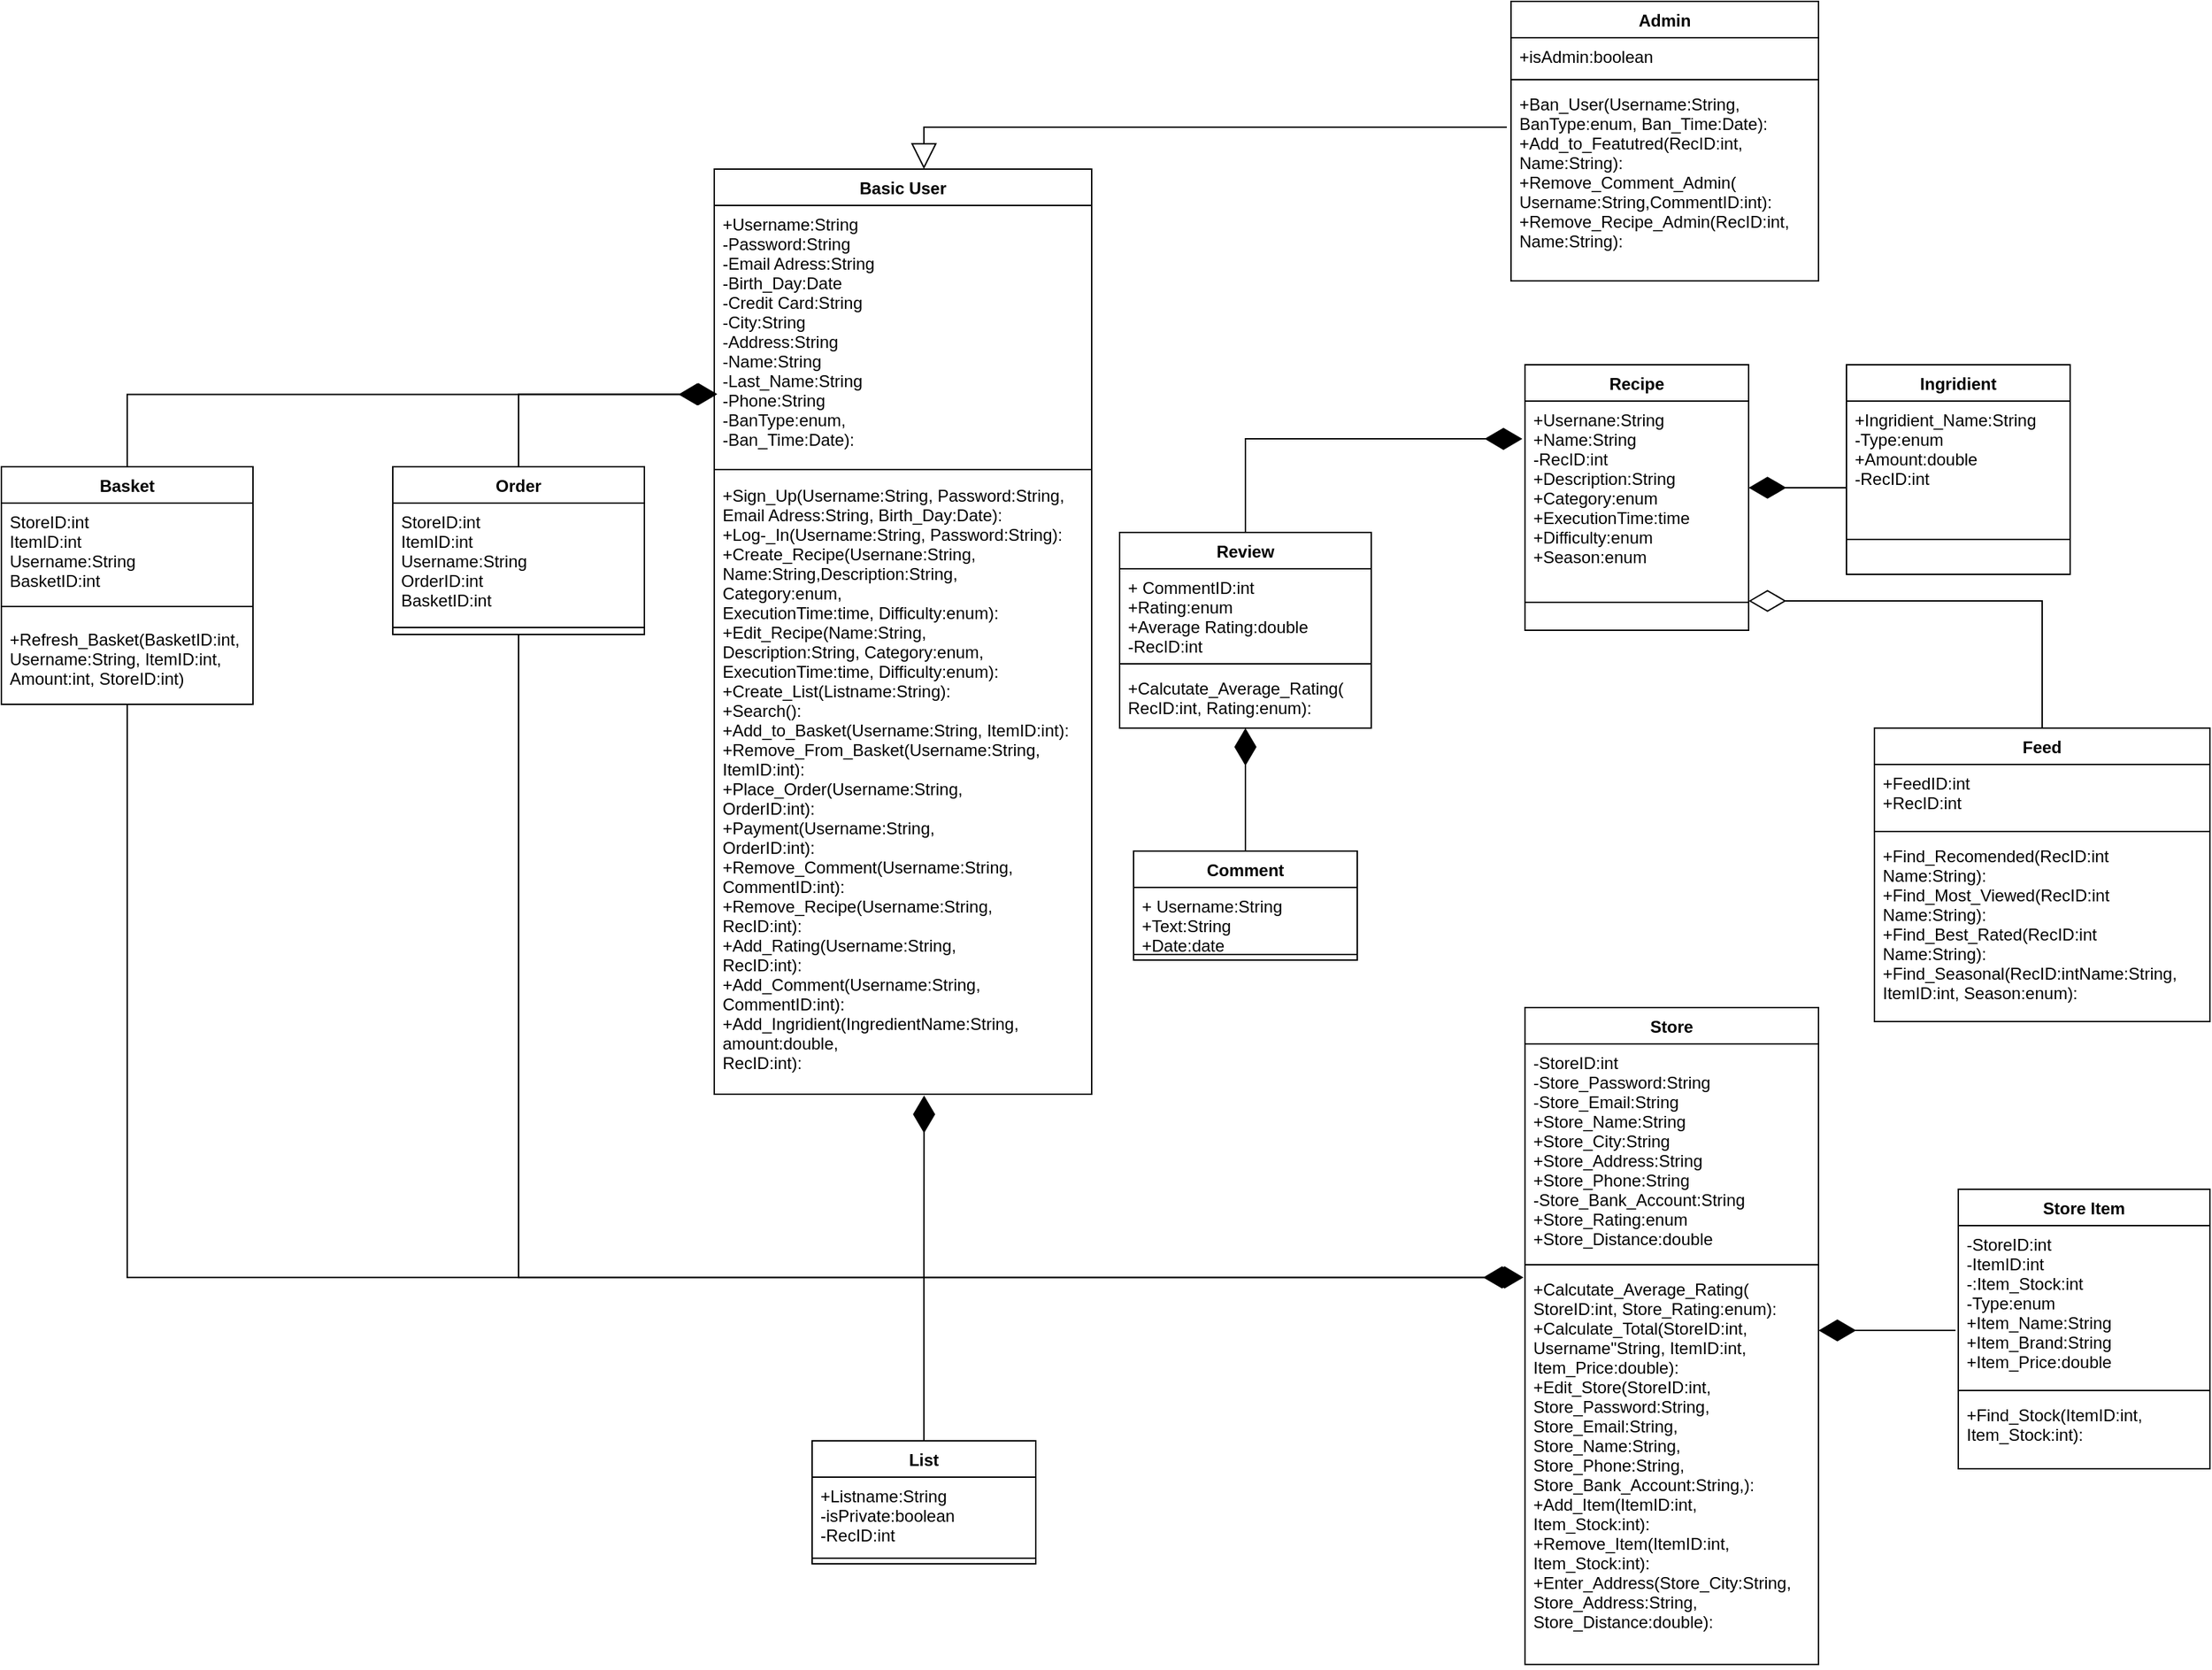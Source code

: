 <mxfile version="14.6.13" type="device"><diagram id="Hfy0e2FQMgPEiE2PTcXa" name="Page-1"><mxGraphModel dx="2249" dy="822" grid="1" gridSize="10" guides="1" tooltips="1" connect="1" arrows="1" fold="1" page="1" pageScale="1" pageWidth="827" pageHeight="1169" math="0" shadow="0"><root><mxCell id="0"/><mxCell id="1" parent="0"/><mxCell id="oPHHON9cTKwuJn2TiTGp-5" value="Basic User" style="swimlane;fontStyle=1;align=center;verticalAlign=top;childLayout=stackLayout;horizontal=1;startSize=26;horizontalStack=0;resizeParent=1;resizeParentMax=0;resizeLast=0;collapsible=1;marginBottom=0;" parent="1" vertex="1"><mxGeometry x="-250" y="210" width="270" height="662" as="geometry"/></mxCell><mxCell id="oPHHON9cTKwuJn2TiTGp-6" value="+Username:String &#10;-Password:String&#10;-Email Adress:String&#10;-Birth_Day:Date&#10;-Credit Card:String&#10;-City:String&#10;-Address:String&#10;-Name:String&#10;-Last_Name:String&#10;-Phone:String&#10;-BanType:enum, &#10;-Ban_Time:Date):" style="text;strokeColor=none;fillColor=none;align=left;verticalAlign=top;spacingLeft=4;spacingRight=4;overflow=hidden;rotatable=0;points=[[0,0.5],[1,0.5]];portConstraint=eastwest;" parent="oPHHON9cTKwuJn2TiTGp-5" vertex="1"><mxGeometry y="26" width="270" height="184" as="geometry"/></mxCell><mxCell id="oPHHON9cTKwuJn2TiTGp-7" value="" style="line;strokeWidth=1;fillColor=none;align=left;verticalAlign=middle;spacingTop=-1;spacingLeft=3;spacingRight=3;rotatable=0;labelPosition=right;points=[];portConstraint=eastwest;" parent="oPHHON9cTKwuJn2TiTGp-5" vertex="1"><mxGeometry y="210" width="270" height="10" as="geometry"/></mxCell><mxCell id="oPHHON9cTKwuJn2TiTGp-8" value="+Sign_Up(Username:String, Password:String, &#10;Email Adress:String, Birth_Day:Date):&#10;+Log-_In(Username:String, Password:String):&#10;+Create_Recipe(Usernane:String,&#10;Name:String,Description:String,&#10;Category:enum,&#10;ExecutionTime:time, Difficulty:enum): &#10;+Edit_Recipe(Name:String,&#10;Description:String, Category:enum,&#10;ExecutionTime:time, Difficulty:enum):&#10;+Create_List(Listname:String):&#10;+Search():&#10;+Add_to_Basket(Username:String, ItemID:int):&#10;+Remove_From_Basket(Username:String,&#10;ItemID:int):&#10;+Place_Order(Username:String,&#10;OrderID:int):&#10;+Payment(Username:String,&#10;OrderID:int):&#10;+Remove_Comment(Username:String,&#10;CommentID:int):&#10;+Remove_Recipe(Username:String,&#10;RecID:int):&#10;+Add_Rating(Username:String,&#10;RecID:int):&#10;+Add_Comment(Username:String,&#10;CommentID:int):&#10;+Add_Ingridient(IngredientName:String, &#10;amount:double,&#10;RecID:int):" style="text;strokeColor=none;fillColor=none;align=left;verticalAlign=top;spacingLeft=4;spacingRight=4;overflow=hidden;rotatable=0;points=[[0,0.5],[1,0.5]];portConstraint=eastwest;" parent="oPHHON9cTKwuJn2TiTGp-5" vertex="1"><mxGeometry y="220" width="270" height="442" as="geometry"/></mxCell><mxCell id="oPHHON9cTKwuJn2TiTGp-13" value="Admin" style="swimlane;fontStyle=1;align=center;verticalAlign=top;childLayout=stackLayout;horizontal=1;startSize=26;horizontalStack=0;resizeParent=1;resizeParentMax=0;resizeLast=0;collapsible=1;marginBottom=0;" parent="1" vertex="1"><mxGeometry x="320" y="90" width="220" height="200" as="geometry"/></mxCell><mxCell id="oPHHON9cTKwuJn2TiTGp-14" value="+isAdmin:boolean" style="text;strokeColor=none;fillColor=none;align=left;verticalAlign=top;spacingLeft=4;spacingRight=4;overflow=hidden;rotatable=0;points=[[0,0.5],[1,0.5]];portConstraint=eastwest;" parent="oPHHON9cTKwuJn2TiTGp-13" vertex="1"><mxGeometry y="26" width="220" height="26" as="geometry"/></mxCell><mxCell id="oPHHON9cTKwuJn2TiTGp-15" value="" style="line;strokeWidth=1;fillColor=none;align=left;verticalAlign=middle;spacingTop=-1;spacingLeft=3;spacingRight=3;rotatable=0;labelPosition=right;points=[];portConstraint=eastwest;" parent="oPHHON9cTKwuJn2TiTGp-13" vertex="1"><mxGeometry y="52" width="220" height="8" as="geometry"/></mxCell><mxCell id="oPHHON9cTKwuJn2TiTGp-16" value="+Ban_User(Username:String,&#10;BanType:enum, Ban_Time:Date):&#10;+Add_to_Featutred(RecID:int,&#10;Name:String):&#10;+Remove_Comment_Admin(&#10;Username:String,CommentID:int):&#10;+Remove_Recipe_Admin(RecID:int,&#10;Name:String):" style="text;strokeColor=none;fillColor=none;align=left;verticalAlign=top;spacingLeft=4;spacingRight=4;overflow=hidden;rotatable=0;points=[[0,0.5],[1,0.5]];portConstraint=eastwest;" parent="oPHHON9cTKwuJn2TiTGp-13" vertex="1"><mxGeometry y="60" width="220" height="140" as="geometry"/></mxCell><mxCell id="oPHHON9cTKwuJn2TiTGp-18" value="" style="endArrow=block;endSize=16;endFill=0;html=1;rounded=0;edgeStyle=orthogonalEdgeStyle;" parent="1" target="oPHHON9cTKwuJn2TiTGp-5" edge="1"><mxGeometry width="160" relative="1" as="geometry"><mxPoint x="317" y="180" as="sourcePoint"/><mxPoint x="240" y="190" as="targetPoint"/><Array as="points"><mxPoint x="317" y="180"/><mxPoint x="-100" y="180"/></Array></mxGeometry></mxCell><mxCell id="oPHHON9cTKwuJn2TiTGp-20" value="Recipe" style="swimlane;fontStyle=1;align=center;verticalAlign=top;childLayout=stackLayout;horizontal=1;startSize=26;horizontalStack=0;resizeParent=1;resizeParentMax=0;resizeLast=0;collapsible=1;marginBottom=0;" parent="1" vertex="1"><mxGeometry x="330" y="350" width="160" height="190" as="geometry"/></mxCell><mxCell id="oPHHON9cTKwuJn2TiTGp-21" value="+Usernane:String&#10;+Name:String&#10;-RecID:int&#10;+Description:String&#10;+Category:enum&#10;+ExecutionTime:time&#10;+Difficulty:enum&#10;+Season:enum" style="text;strokeColor=none;fillColor=none;align=left;verticalAlign=top;spacingLeft=4;spacingRight=4;overflow=hidden;rotatable=0;points=[[0,0.5],[1,0.5]];portConstraint=eastwest;" parent="oPHHON9cTKwuJn2TiTGp-20" vertex="1"><mxGeometry y="26" width="160" height="124" as="geometry"/></mxCell><mxCell id="oPHHON9cTKwuJn2TiTGp-22" value="" style="line;strokeWidth=1;fillColor=none;align=left;verticalAlign=middle;spacingTop=-1;spacingLeft=3;spacingRight=3;rotatable=0;labelPosition=right;points=[];portConstraint=eastwest;" parent="oPHHON9cTKwuJn2TiTGp-20" vertex="1"><mxGeometry y="150" width="160" height="40" as="geometry"/></mxCell><mxCell id="oPHHON9cTKwuJn2TiTGp-24" value="Ingridient" style="swimlane;fontStyle=1;align=center;verticalAlign=top;childLayout=stackLayout;horizontal=1;startSize=26;horizontalStack=0;resizeParent=1;resizeParentMax=0;resizeLast=0;collapsible=1;marginBottom=0;" parent="1" vertex="1"><mxGeometry x="560" y="350" width="160" height="150" as="geometry"/></mxCell><mxCell id="oPHHON9cTKwuJn2TiTGp-25" value="+Ingridient_Name:String&#10;-Type:enum&#10;+Amount:double&#10;-RecID:int&#10;&#10;" style="text;strokeColor=none;fillColor=none;align=left;verticalAlign=top;spacingLeft=4;spacingRight=4;overflow=hidden;rotatable=0;points=[[0,0.5],[1,0.5]];portConstraint=eastwest;" parent="oPHHON9cTKwuJn2TiTGp-24" vertex="1"><mxGeometry y="26" width="160" height="74" as="geometry"/></mxCell><mxCell id="oPHHON9cTKwuJn2TiTGp-26" value="" style="line;strokeWidth=1;fillColor=none;align=left;verticalAlign=middle;spacingTop=-1;spacingLeft=3;spacingRight=3;rotatable=0;labelPosition=right;points=[];portConstraint=eastwest;" parent="oPHHON9cTKwuJn2TiTGp-24" vertex="1"><mxGeometry y="100" width="160" height="50" as="geometry"/></mxCell><mxCell id="oPHHON9cTKwuJn2TiTGp-29" value="" style="endArrow=diamondThin;endFill=1;endSize=24;html=1;rounded=0;edgeStyle=orthogonalEdgeStyle;exitX=0;exitY=0.5;exitDx=0;exitDy=0;" parent="1" source="oPHHON9cTKwuJn2TiTGp-25" target="oPHHON9cTKwuJn2TiTGp-21" edge="1"><mxGeometry width="160" relative="1" as="geometry"><mxPoint x="700" y="530" as="sourcePoint"/><mxPoint x="500" y="420" as="targetPoint"/><Array as="points"><mxPoint x="560" y="418"/><mxPoint x="560" y="410"/></Array></mxGeometry></mxCell><mxCell id="oPHHON9cTKwuJn2TiTGp-31" value="List" style="swimlane;fontStyle=1;align=center;verticalAlign=top;childLayout=stackLayout;horizontal=1;startSize=26;horizontalStack=0;resizeParent=1;resizeParentMax=0;resizeLast=0;collapsible=1;marginBottom=0;" parent="1" vertex="1"><mxGeometry x="-180" y="1120" width="160" height="88" as="geometry"/></mxCell><mxCell id="oPHHON9cTKwuJn2TiTGp-32" value="+Listname:String&#10;-isPrivate:boolean&#10;-RecID:int" style="text;strokeColor=none;fillColor=none;align=left;verticalAlign=top;spacingLeft=4;spacingRight=4;overflow=hidden;rotatable=0;points=[[0,0.5],[1,0.5]];portConstraint=eastwest;" parent="oPHHON9cTKwuJn2TiTGp-31" vertex="1"><mxGeometry y="26" width="160" height="54" as="geometry"/></mxCell><mxCell id="oPHHON9cTKwuJn2TiTGp-33" value="" style="line;strokeWidth=1;fillColor=none;align=left;verticalAlign=middle;spacingTop=-1;spacingLeft=3;spacingRight=3;rotatable=0;labelPosition=right;points=[];portConstraint=eastwest;" parent="oPHHON9cTKwuJn2TiTGp-31" vertex="1"><mxGeometry y="80" width="160" height="8" as="geometry"/></mxCell><mxCell id="oPHHON9cTKwuJn2TiTGp-35" value="" style="endArrow=diamondThin;endFill=1;endSize=24;html=1;rounded=0;edgeStyle=orthogonalEdgeStyle;exitX=0.5;exitY=0;exitDx=0;exitDy=0;entryX=0.556;entryY=1.002;entryDx=0;entryDy=0;entryPerimeter=0;" parent="1" source="oPHHON9cTKwuJn2TiTGp-31" target="oPHHON9cTKwuJn2TiTGp-8" edge="1"><mxGeometry width="160" relative="1" as="geometry"><mxPoint x="-180" y="1050" as="sourcePoint"/><mxPoint x="-100" y="1050" as="targetPoint"/></mxGeometry></mxCell><mxCell id="oPHHON9cTKwuJn2TiTGp-36" value="Review" style="swimlane;fontStyle=1;align=center;verticalAlign=top;childLayout=stackLayout;horizontal=1;startSize=26;horizontalStack=0;resizeParent=1;resizeParentMax=0;resizeLast=0;collapsible=1;marginBottom=0;" parent="1" vertex="1"><mxGeometry x="40" y="470" width="180" height="140" as="geometry"/></mxCell><mxCell id="oPHHON9cTKwuJn2TiTGp-37" value="+ CommentID:int&#10;+Rating:enum&#10;+Average Rating:double&#10;-RecID:int" style="text;strokeColor=none;fillColor=none;align=left;verticalAlign=top;spacingLeft=4;spacingRight=4;overflow=hidden;rotatable=0;points=[[0,0.5],[1,0.5]];portConstraint=eastwest;" parent="oPHHON9cTKwuJn2TiTGp-36" vertex="1"><mxGeometry y="26" width="180" height="64" as="geometry"/></mxCell><mxCell id="oPHHON9cTKwuJn2TiTGp-38" value="" style="line;strokeWidth=1;fillColor=none;align=left;verticalAlign=middle;spacingTop=-1;spacingLeft=3;spacingRight=3;rotatable=0;labelPosition=right;points=[];portConstraint=eastwest;" parent="oPHHON9cTKwuJn2TiTGp-36" vertex="1"><mxGeometry y="90" width="180" height="8" as="geometry"/></mxCell><mxCell id="oPHHON9cTKwuJn2TiTGp-39" value="+Calcutate_Average_Rating(&#10;RecID:int, Rating:enum):" style="text;strokeColor=none;fillColor=none;align=left;verticalAlign=top;spacingLeft=4;spacingRight=4;overflow=hidden;rotatable=0;points=[[0,0.5],[1,0.5]];portConstraint=eastwest;" parent="oPHHON9cTKwuJn2TiTGp-36" vertex="1"><mxGeometry y="98" width="180" height="42" as="geometry"/></mxCell><mxCell id="oPHHON9cTKwuJn2TiTGp-40" value="Comment" style="swimlane;fontStyle=1;align=center;verticalAlign=top;childLayout=stackLayout;horizontal=1;startSize=26;horizontalStack=0;resizeParent=1;resizeParentMax=0;resizeLast=0;collapsible=1;marginBottom=0;" parent="1" vertex="1"><mxGeometry x="50" y="698" width="160" height="78" as="geometry"/></mxCell><mxCell id="oPHHON9cTKwuJn2TiTGp-41" value="+ Username:String&#10;+Text:String&#10;+Date:date" style="text;strokeColor=none;fillColor=none;align=left;verticalAlign=top;spacingLeft=4;spacingRight=4;overflow=hidden;rotatable=0;points=[[0,0.5],[1,0.5]];portConstraint=eastwest;" parent="oPHHON9cTKwuJn2TiTGp-40" vertex="1"><mxGeometry y="26" width="160" height="44" as="geometry"/></mxCell><mxCell id="oPHHON9cTKwuJn2TiTGp-42" value="" style="line;strokeWidth=1;fillColor=none;align=left;verticalAlign=middle;spacingTop=-1;spacingLeft=3;spacingRight=3;rotatable=0;labelPosition=right;points=[];portConstraint=eastwest;" parent="oPHHON9cTKwuJn2TiTGp-40" vertex="1"><mxGeometry y="70" width="160" height="8" as="geometry"/></mxCell><mxCell id="oPHHON9cTKwuJn2TiTGp-44" value="" style="endArrow=diamondThin;endFill=1;endSize=24;html=1;rounded=0;edgeStyle=orthogonalEdgeStyle;exitX=0.5;exitY=0;exitDx=0;exitDy=0;entryX=0.5;entryY=1;entryDx=0;entryDy=0;entryPerimeter=0;" parent="1" source="oPHHON9cTKwuJn2TiTGp-40" target="oPHHON9cTKwuJn2TiTGp-39" edge="1"><mxGeometry width="160" relative="1" as="geometry"><mxPoint x="70" y="610" as="sourcePoint"/><mxPoint x="130" y="650" as="targetPoint"/><Array as="points"/></mxGeometry></mxCell><mxCell id="oPHHON9cTKwuJn2TiTGp-46" value="" style="endArrow=diamondThin;endFill=1;endSize=24;html=1;rounded=0;edgeStyle=orthogonalEdgeStyle;entryX=-0.012;entryY=0.218;entryDx=0;entryDy=0;entryPerimeter=0;exitX=0.5;exitY=0;exitDx=0;exitDy=0;" parent="1" source="oPHHON9cTKwuJn2TiTGp-36" target="oPHHON9cTKwuJn2TiTGp-21" edge="1"><mxGeometry width="160" relative="1" as="geometry"><mxPoint x="250" y="690" as="sourcePoint"/><mxPoint x="270" y="440" as="targetPoint"/><Array as="points"><mxPoint x="130" y="403"/></Array></mxGeometry></mxCell><mxCell id="ByihMursAHeD2sTaNgYE-7" value="Feed" style="swimlane;fontStyle=1;align=center;verticalAlign=top;childLayout=stackLayout;horizontal=1;startSize=26;horizontalStack=0;resizeParent=1;resizeParentMax=0;resizeLast=0;collapsible=1;marginBottom=0;" parent="1" vertex="1"><mxGeometry x="580" y="610" width="240" height="210" as="geometry"/></mxCell><mxCell id="ByihMursAHeD2sTaNgYE-8" value="+FeedID:int&#10;+RecID:int" style="text;strokeColor=none;fillColor=none;align=left;verticalAlign=top;spacingLeft=4;spacingRight=4;overflow=hidden;rotatable=0;points=[[0,0.5],[1,0.5]];portConstraint=eastwest;" parent="ByihMursAHeD2sTaNgYE-7" vertex="1"><mxGeometry y="26" width="240" height="44" as="geometry"/></mxCell><mxCell id="ByihMursAHeD2sTaNgYE-9" value="" style="line;strokeWidth=1;fillColor=none;align=left;verticalAlign=middle;spacingTop=-1;spacingLeft=3;spacingRight=3;rotatable=0;labelPosition=right;points=[];portConstraint=eastwest;" parent="ByihMursAHeD2sTaNgYE-7" vertex="1"><mxGeometry y="70" width="240" height="8" as="geometry"/></mxCell><mxCell id="ByihMursAHeD2sTaNgYE-10" value="+Find_Recomended(RecID:int&#10;Name:String):&#10;+Find_Most_Viewed(RecID:int&#10;Name:String):&#10;+Find_Best_Rated(RecID:int&#10;Name:String):&#10;+Find_Seasonal(RecID:intName:String,&#10;ItemID:int, Season:enum):" style="text;strokeColor=none;fillColor=none;align=left;verticalAlign=top;spacingLeft=4;spacingRight=4;overflow=hidden;rotatable=0;points=[[0,0.5],[1,0.5]];portConstraint=eastwest;" parent="ByihMursAHeD2sTaNgYE-7" vertex="1"><mxGeometry y="78" width="240" height="132" as="geometry"/></mxCell><mxCell id="ByihMursAHeD2sTaNgYE-11" value="" style="endArrow=diamondThin;endFill=0;endSize=24;html=1;exitX=0.5;exitY=0;exitDx=0;exitDy=0;rounded=0;edgeStyle=orthogonalEdgeStyle;entryX=1;entryY=0.475;entryDx=0;entryDy=0;entryPerimeter=0;" parent="1" source="ByihMursAHeD2sTaNgYE-7" target="oPHHON9cTKwuJn2TiTGp-22" edge="1"><mxGeometry width="160" relative="1" as="geometry"><mxPoint x="550" y="570" as="sourcePoint"/><mxPoint x="470" y="520" as="targetPoint"/><Array as="points"><mxPoint x="700" y="519"/></Array></mxGeometry></mxCell><mxCell id="ByihMursAHeD2sTaNgYE-12" value="Store" style="swimlane;fontStyle=1;align=center;verticalAlign=top;childLayout=stackLayout;horizontal=1;startSize=26;horizontalStack=0;resizeParent=1;resizeParentMax=0;resizeLast=0;collapsible=1;marginBottom=0;" parent="1" vertex="1"><mxGeometry x="330" y="810" width="210" height="470" as="geometry"/></mxCell><mxCell id="ByihMursAHeD2sTaNgYE-13" value="-StoreID:int&#10;-Store_Password:String&#10;-Store_Email:String&#10;+Store_Name:String&#10;+Store_City:String&#10;+Store_Address:String&#10;+Store_Phone:String&#10;-Store_Bank_Account:String&#10;+Store_Rating:enum&#10;+Store_Distance:double" style="text;strokeColor=none;fillColor=none;align=left;verticalAlign=top;spacingLeft=4;spacingRight=4;overflow=hidden;rotatable=0;points=[[0,0.5],[1,0.5]];portConstraint=eastwest;" parent="ByihMursAHeD2sTaNgYE-12" vertex="1"><mxGeometry y="26" width="210" height="154" as="geometry"/></mxCell><mxCell id="ByihMursAHeD2sTaNgYE-14" value="" style="line;strokeWidth=1;fillColor=none;align=left;verticalAlign=middle;spacingTop=-1;spacingLeft=3;spacingRight=3;rotatable=0;labelPosition=right;points=[];portConstraint=eastwest;" parent="ByihMursAHeD2sTaNgYE-12" vertex="1"><mxGeometry y="180" width="210" height="8" as="geometry"/></mxCell><mxCell id="ByihMursAHeD2sTaNgYE-15" value="+Calcutate_Average_Rating(&#10;StoreID:int, Store_Rating:enum):&#10;+Calculate_Total(StoreID:int,&#10;Username&quot;String, ItemID:int,&#10;Item_Price:double):&#10;+Edit_Store(StoreID:int,&#10;Store_Password:String,&#10;Store_Email:String,&#10;Store_Name:String,&#10;Store_Phone:String,&#10;Store_Bank_Account:String,):&#10;+Add_Item(ItemID:int, &#10;Item_Stock:int):&#10;+Remove_Item(ItemID:int, &#10;Item_Stock:int):&#10;+Enter_Address(Store_City:String,&#10;Store_Address:String,&#10;Store_Distance:double):&#10;" style="text;strokeColor=none;fillColor=none;align=left;verticalAlign=top;spacingLeft=4;spacingRight=4;overflow=hidden;rotatable=0;points=[[0,0.5],[1,0.5]];portConstraint=eastwest;" parent="ByihMursAHeD2sTaNgYE-12" vertex="1"><mxGeometry y="188" width="210" height="282" as="geometry"/></mxCell><mxCell id="ByihMursAHeD2sTaNgYE-16" value="Store Item" style="swimlane;fontStyle=1;align=center;verticalAlign=top;childLayout=stackLayout;horizontal=1;startSize=26;horizontalStack=0;resizeParent=1;resizeParentMax=0;resizeLast=0;collapsible=1;marginBottom=0;" parent="1" vertex="1"><mxGeometry x="640" y="940" width="180" height="200" as="geometry"/></mxCell><mxCell id="ByihMursAHeD2sTaNgYE-17" value="-StoreID:int&#10;-ItemID:int&#10;-:Item_Stock:int&#10;-Type:enum&#10;+Item_Name:String&#10;+Item_Brand:String&#10;+Item_Price:double" style="text;strokeColor=none;fillColor=none;align=left;verticalAlign=top;spacingLeft=4;spacingRight=4;overflow=hidden;rotatable=0;points=[[0,0.5],[1,0.5]];portConstraint=eastwest;" parent="ByihMursAHeD2sTaNgYE-16" vertex="1"><mxGeometry y="26" width="180" height="114" as="geometry"/></mxCell><mxCell id="ByihMursAHeD2sTaNgYE-18" value="" style="line;strokeWidth=1;fillColor=none;align=left;verticalAlign=middle;spacingTop=-1;spacingLeft=3;spacingRight=3;rotatable=0;labelPosition=right;points=[];portConstraint=eastwest;" parent="ByihMursAHeD2sTaNgYE-16" vertex="1"><mxGeometry y="140" width="180" height="8" as="geometry"/></mxCell><mxCell id="ByihMursAHeD2sTaNgYE-19" value="+Find_Stock(ItemID:int,&#10;Item_Stock:int):&#10;" style="text;strokeColor=none;fillColor=none;align=left;verticalAlign=top;spacingLeft=4;spacingRight=4;overflow=hidden;rotatable=0;points=[[0,0.5],[1,0.5]];portConstraint=eastwest;" parent="ByihMursAHeD2sTaNgYE-16" vertex="1"><mxGeometry y="148" width="180" height="52" as="geometry"/></mxCell><mxCell id="ByihMursAHeD2sTaNgYE-20" value="" style="endArrow=diamondThin;endFill=1;endSize=24;html=1;exitX=-0.011;exitY=0.658;exitDx=0;exitDy=0;exitPerimeter=0;" parent="1" source="ByihMursAHeD2sTaNgYE-17" edge="1"><mxGeometry width="160" relative="1" as="geometry"><mxPoint x="620" y="918" as="sourcePoint"/><mxPoint x="540" y="1041" as="targetPoint"/><Array as="points"><mxPoint x="580" y="1041"/></Array></mxGeometry></mxCell><mxCell id="ByihMursAHeD2sTaNgYE-21" value="Order" style="swimlane;fontStyle=1;align=center;verticalAlign=top;childLayout=stackLayout;horizontal=1;startSize=26;horizontalStack=0;resizeParent=1;resizeParentMax=0;resizeLast=0;collapsible=1;marginBottom=0;" parent="1" vertex="1"><mxGeometry x="-480" y="423" width="180" height="120" as="geometry"/></mxCell><mxCell id="ByihMursAHeD2sTaNgYE-22" value="StoreID:int&#10;ItemID:int&#10;Username:String&#10;OrderID:int&#10;BasketID:int&#10;" style="text;strokeColor=none;fillColor=none;align=left;verticalAlign=top;spacingLeft=4;spacingRight=4;overflow=hidden;rotatable=0;points=[[0,0.5],[1,0.5]];portConstraint=eastwest;" parent="ByihMursAHeD2sTaNgYE-21" vertex="1"><mxGeometry y="26" width="180" height="84" as="geometry"/></mxCell><mxCell id="ByihMursAHeD2sTaNgYE-23" value="" style="line;strokeWidth=1;fillColor=none;align=left;verticalAlign=middle;spacingTop=-1;spacingLeft=3;spacingRight=3;rotatable=0;labelPosition=right;points=[];portConstraint=eastwest;" parent="ByihMursAHeD2sTaNgYE-21" vertex="1"><mxGeometry y="110" width="180" height="10" as="geometry"/></mxCell><mxCell id="ByihMursAHeD2sTaNgYE-25" value="" style="endArrow=diamondThin;endFill=1;endSize=24;html=1;exitX=0.5;exitY=0;exitDx=0;exitDy=0;edgeStyle=orthogonalEdgeStyle;entryX=0.008;entryY=0.734;entryDx=0;entryDy=0;entryPerimeter=0;rounded=0;" parent="1" source="ByihMursAHeD2sTaNgYE-21" target="oPHHON9cTKwuJn2TiTGp-6" edge="1"><mxGeometry width="160" relative="1" as="geometry"><mxPoint x="-420" y="590" as="sourcePoint"/><mxPoint x="-240" y="350" as="targetPoint"/><Array as="points"><mxPoint x="-390" y="371"/></Array></mxGeometry></mxCell><mxCell id="ByihMursAHeD2sTaNgYE-26" value="" style="endArrow=diamondThin;endFill=1;endSize=24;html=1;exitX=0.5;exitY=1;exitDx=0;exitDy=0;edgeStyle=orthogonalEdgeStyle;entryX=-0.005;entryY=0.018;entryDx=0;entryDy=0;entryPerimeter=0;elbow=vertical;rounded=0;" parent="1" source="ByihMursAHeD2sTaNgYE-21" target="ByihMursAHeD2sTaNgYE-15" edge="1"><mxGeometry width="160" relative="1" as="geometry"><mxPoint x="-384.96" y="549.99" as="sourcePoint"/><mxPoint x="310" y="960" as="targetPoint"/></mxGeometry></mxCell><mxCell id="GlRAXZa1eS577HoT-jdy-1" value="Basket" style="swimlane;fontStyle=1;align=center;verticalAlign=top;childLayout=stackLayout;horizontal=1;startSize=26;horizontalStack=0;resizeParent=1;resizeParentMax=0;resizeLast=0;collapsible=1;marginBottom=0;" parent="1" vertex="1"><mxGeometry x="-760" y="423" width="180" height="170" as="geometry"/></mxCell><mxCell id="GlRAXZa1eS577HoT-jdy-2" value="StoreID:int&#10;ItemID:int&#10;Username:String&#10;BasketID:int" style="text;strokeColor=none;fillColor=none;align=left;verticalAlign=top;spacingLeft=4;spacingRight=4;overflow=hidden;rotatable=0;points=[[0,0.5],[1,0.5]];portConstraint=eastwest;" parent="GlRAXZa1eS577HoT-jdy-1" vertex="1"><mxGeometry y="26" width="180" height="64" as="geometry"/></mxCell><mxCell id="GlRAXZa1eS577HoT-jdy-3" value="" style="line;strokeWidth=1;fillColor=none;align=left;verticalAlign=middle;spacingTop=-1;spacingLeft=3;spacingRight=3;rotatable=0;labelPosition=right;points=[];portConstraint=eastwest;" parent="GlRAXZa1eS577HoT-jdy-1" vertex="1"><mxGeometry y="90" width="180" height="20" as="geometry"/></mxCell><mxCell id="GlRAXZa1eS577HoT-jdy-11" value="+Refresh_Basket(BasketID:int,&#10;Username:String, ItemID:int,&#10;Amount:int, StoreID:int)" style="text;strokeColor=none;fillColor=none;align=left;verticalAlign=top;spacingLeft=4;spacingRight=4;overflow=hidden;rotatable=0;points=[[0,0.5],[1,0.5]];portConstraint=eastwest;" parent="GlRAXZa1eS577HoT-jdy-1" vertex="1"><mxGeometry y="110" width="180" height="60" as="geometry"/></mxCell><mxCell id="GlRAXZa1eS577HoT-jdy-9" value="" style="endArrow=diamondThin;endFill=1;endSize=24;html=1;strokeColor=#000000;exitX=0.5;exitY=0;exitDx=0;exitDy=0;entryX=0.005;entryY=0.735;entryDx=0;entryDy=0;entryPerimeter=0;edgeStyle=orthogonalEdgeStyle;rounded=0;" parent="1" source="GlRAXZa1eS577HoT-jdy-1" target="oPHHON9cTKwuJn2TiTGp-6" edge="1"><mxGeometry width="160" relative="1" as="geometry"><mxPoint x="-680" y="350" as="sourcePoint"/><mxPoint x="-520" y="350" as="targetPoint"/></mxGeometry></mxCell><mxCell id="GlRAXZa1eS577HoT-jdy-10" value="" style="endArrow=diamondThin;endFill=1;endSize=24;html=1;exitX=0.5;exitY=1;exitDx=0;exitDy=0;edgeStyle=orthogonalEdgeStyle;entryX=-0.014;entryY=0.018;entryDx=0;entryDy=0;entryPerimeter=0;elbow=vertical;rounded=0;" parent="1" source="GlRAXZa1eS577HoT-jdy-1" target="ByihMursAHeD2sTaNgYE-15" edge="1"><mxGeometry width="160" relative="1" as="geometry"><mxPoint x="-720" y="600" as="sourcePoint"/><mxPoint x="-2.1" y="1013.89" as="targetPoint"/><Array as="points"><mxPoint x="-670" y="1003"/></Array></mxGeometry></mxCell></root></mxGraphModel></diagram></mxfile>